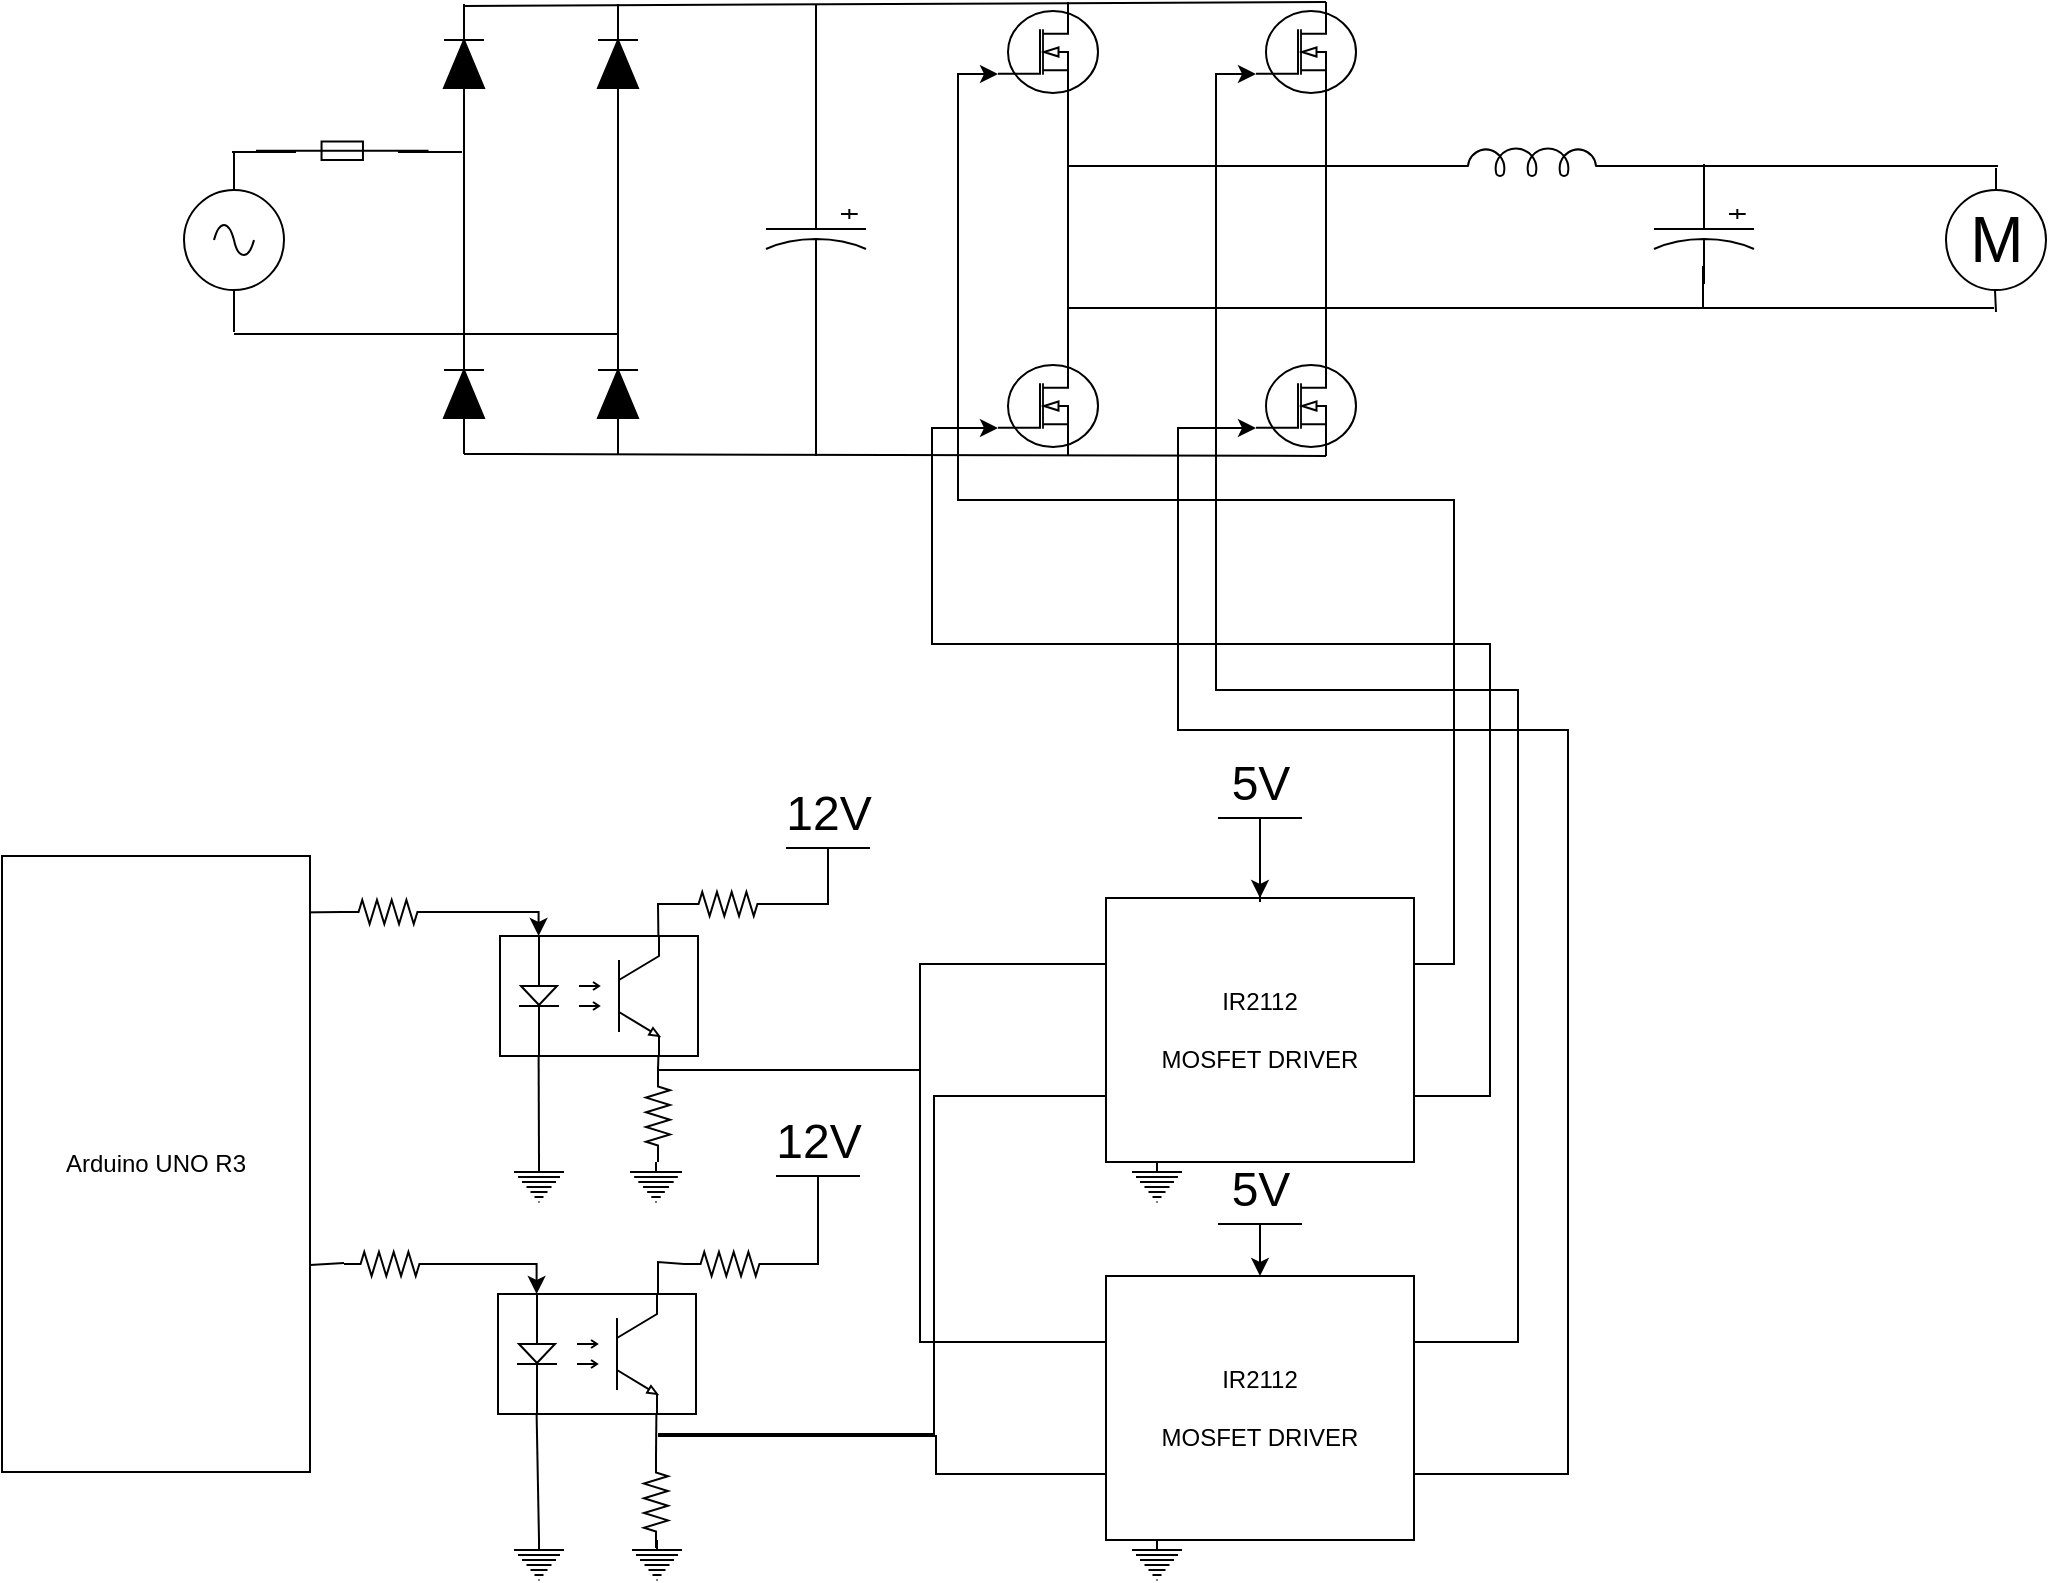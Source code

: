 <mxfile version="24.2.5" type="device">
  <diagram name="Page-1" id="odI71FI-k5_I-Ctqb9nj">
    <mxGraphModel dx="1290" dy="621" grid="0" gridSize="10" guides="1" tooltips="1" connect="1" arrows="1" fold="1" page="1" pageScale="1" pageWidth="1169" pageHeight="827" math="0" shadow="0">
      <root>
        <mxCell id="0" />
        <mxCell id="1" parent="0" />
        <mxCell id="5NBc9oWkzswO13-B9Ay9-1" value="" style="pointerEvents=1;fillColor=strokeColor;verticalLabelPosition=bottom;shadow=0;dashed=0;align=center;html=1;verticalAlign=top;shape=mxgraph.electrical.diodes.diode;rotation=-90;" vertex="1" parent="1">
          <mxGeometry x="237" y="49" width="60" height="20" as="geometry" />
        </mxCell>
        <mxCell id="5NBc9oWkzswO13-B9Ay9-2" value="" style="pointerEvents=1;fillColor=strokeColor;verticalLabelPosition=bottom;shadow=0;dashed=0;align=center;html=1;verticalAlign=top;shape=mxgraph.electrical.diodes.diode;rotation=-90;" vertex="1" parent="1">
          <mxGeometry x="314" y="214" width="60" height="20" as="geometry" />
        </mxCell>
        <mxCell id="5NBc9oWkzswO13-B9Ay9-3" value="" style="pointerEvents=1;fillColor=strokeColor;verticalLabelPosition=bottom;shadow=0;dashed=0;align=center;html=1;verticalAlign=top;shape=mxgraph.electrical.diodes.diode;rotation=-90;" vertex="1" parent="1">
          <mxGeometry x="314" y="49" width="60" height="20" as="geometry" />
        </mxCell>
        <mxCell id="5NBc9oWkzswO13-B9Ay9-4" value="" style="pointerEvents=1;fillColor=strokeColor;verticalLabelPosition=bottom;shadow=0;dashed=0;align=center;html=1;verticalAlign=top;shape=mxgraph.electrical.diodes.diode;rotation=-90;" vertex="1" parent="1">
          <mxGeometry x="237" y="214" width="60" height="20" as="geometry" />
        </mxCell>
        <mxCell id="5NBc9oWkzswO13-B9Ay9-5" value="" style="verticalLabelPosition=bottom;shadow=0;dashed=0;align=center;html=1;verticalAlign=top;shape=mxgraph.electrical.mosfets1.n-channel_mosfet_1;" vertex="1" parent="1">
          <mxGeometry x="534" y="28" width="50" height="50" as="geometry" />
        </mxCell>
        <mxCell id="5NBc9oWkzswO13-B9Ay9-6" value="" style="verticalLabelPosition=bottom;shadow=0;dashed=0;align=center;html=1;verticalAlign=top;shape=mxgraph.electrical.mosfets1.n-channel_mosfet_1;" vertex="1" parent="1">
          <mxGeometry x="663" y="205" width="50" height="50" as="geometry" />
        </mxCell>
        <mxCell id="5NBc9oWkzswO13-B9Ay9-7" value="" style="verticalLabelPosition=bottom;shadow=0;dashed=0;align=center;html=1;verticalAlign=top;shape=mxgraph.electrical.mosfets1.n-channel_mosfet_1;" vertex="1" parent="1">
          <mxGeometry x="663" y="28" width="50" height="50" as="geometry" />
        </mxCell>
        <mxCell id="5NBc9oWkzswO13-B9Ay9-8" value="" style="verticalLabelPosition=bottom;shadow=0;dashed=0;align=center;html=1;verticalAlign=top;shape=mxgraph.electrical.mosfets1.n-channel_mosfet_1;" vertex="1" parent="1">
          <mxGeometry x="534" y="205" width="50" height="50" as="geometry" />
        </mxCell>
        <mxCell id="5NBc9oWkzswO13-B9Ay9-9" value="" style="pointerEvents=1;verticalLabelPosition=bottom;shadow=0;dashed=0;align=center;html=1;verticalAlign=top;shape=mxgraph.electrical.capacitors.capacitor_3;rotation=90;" vertex="1" parent="1">
          <mxGeometry x="418" y="119" width="50" height="50" as="geometry" />
        </mxCell>
        <mxCell id="5NBc9oWkzswO13-B9Ay9-10" value="" style="pointerEvents=1;verticalLabelPosition=bottom;shadow=0;dashed=0;align=center;html=1;verticalAlign=top;shape=mxgraph.electrical.inductors.inductor_5;" vertex="1" parent="1">
          <mxGeometry x="751" y="101" width="100" height="14" as="geometry" />
        </mxCell>
        <mxCell id="5NBc9oWkzswO13-B9Ay9-11" value="" style="pointerEvents=1;verticalLabelPosition=bottom;shadow=0;dashed=0;align=center;html=1;verticalAlign=top;shape=mxgraph.electrical.capacitors.capacitor_3;rotation=90;" vertex="1" parent="1">
          <mxGeometry x="862" y="119" width="50" height="50" as="geometry" />
        </mxCell>
        <mxCell id="5NBc9oWkzswO13-B9Ay9-12" value="" style="pointerEvents=1;verticalLabelPosition=bottom;shadow=0;dashed=0;align=center;html=1;verticalAlign=top;shape=mxgraph.electrical.signal_sources.source;aspect=fixed;points=[[0.5,0,0],[1,0.5,0],[0.5,1,0],[0,0.5,0]];elSignalType=ac;" vertex="1" parent="1">
          <mxGeometry x="127" y="122" width="50" height="50" as="geometry" />
        </mxCell>
        <mxCell id="5NBc9oWkzswO13-B9Ay9-13" value="M" style="verticalLabelPosition=middle;shadow=0;dashed=0;align=center;html=1;verticalAlign=middle;strokeWidth=1;shape=ellipse;fontSize=32;perimeter=ellipsePerimeter;" vertex="1" parent="1">
          <mxGeometry x="1008" y="122" width="50" height="50" as="geometry" />
        </mxCell>
        <mxCell id="5NBc9oWkzswO13-B9Ay9-14" value="" style="endArrow=none;html=1;rounded=0;exitX=0.5;exitY=0;exitDx=0;exitDy=0;exitPerimeter=0;" edge="1" parent="1" source="5NBc9oWkzswO13-B9Ay9-12">
          <mxGeometry width="50" height="50" relative="1" as="geometry">
            <mxPoint x="197" y="194" as="sourcePoint" />
            <mxPoint x="152" y="103" as="targetPoint" />
          </mxGeometry>
        </mxCell>
        <mxCell id="5NBc9oWkzswO13-B9Ay9-15" value="" style="endArrow=none;html=1;rounded=0;entryX=0.5;entryY=1;entryDx=0;entryDy=0;entryPerimeter=0;" edge="1" parent="1" target="5NBc9oWkzswO13-B9Ay9-12">
          <mxGeometry width="50" height="50" relative="1" as="geometry">
            <mxPoint x="152" y="193" as="sourcePoint" />
            <mxPoint x="151.5" y="182" as="targetPoint" />
          </mxGeometry>
        </mxCell>
        <mxCell id="5NBc9oWkzswO13-B9Ay9-16" value="" style="endArrow=none;html=1;rounded=0;entryX=0;entryY=0.5;entryDx=0;entryDy=0;entryPerimeter=0;exitX=1;exitY=0.5;exitDx=0;exitDy=0;exitPerimeter=0;" edge="1" parent="1" source="5NBc9oWkzswO13-B9Ay9-4" target="5NBc9oWkzswO13-B9Ay9-1">
          <mxGeometry width="50" height="50" relative="1" as="geometry">
            <mxPoint x="571" y="196" as="sourcePoint" />
            <mxPoint x="621" y="146" as="targetPoint" />
          </mxGeometry>
        </mxCell>
        <mxCell id="5NBc9oWkzswO13-B9Ay9-17" value="" style="endArrow=none;html=1;rounded=0;entryX=0;entryY=0.5;entryDx=0;entryDy=0;entryPerimeter=0;exitX=1;exitY=0.5;exitDx=0;exitDy=0;exitPerimeter=0;" edge="1" parent="1" source="5NBc9oWkzswO13-B9Ay9-2" target="5NBc9oWkzswO13-B9Ay9-3">
          <mxGeometry width="50" height="50" relative="1" as="geometry">
            <mxPoint x="287" y="181" as="sourcePoint" />
            <mxPoint x="337" y="131" as="targetPoint" />
          </mxGeometry>
        </mxCell>
        <mxCell id="5NBc9oWkzswO13-B9Ay9-18" value="" style="endArrow=none;html=1;rounded=0;entryX=0;entryY=0.5;entryDx=0;entryDy=0;entryPerimeter=0;exitX=0.7;exitY=1;exitDx=0;exitDy=0;exitPerimeter=0;" edge="1" parent="1" source="5NBc9oWkzswO13-B9Ay9-6" target="5NBc9oWkzswO13-B9Ay9-4">
          <mxGeometry width="50" height="50" relative="1" as="geometry">
            <mxPoint x="193" y="342" as="sourcePoint" />
            <mxPoint x="243" y="292" as="targetPoint" />
          </mxGeometry>
        </mxCell>
        <mxCell id="5NBc9oWkzswO13-B9Ay9-19" value="" style="endArrow=none;html=1;rounded=0;entryX=0;entryY=0.5;entryDx=0;entryDy=0;entryPerimeter=0;exitX=0.7;exitY=0;exitDx=0;exitDy=0;exitPerimeter=0;" edge="1" parent="1" source="5NBc9oWkzswO13-B9Ay9-7">
          <mxGeometry width="50" height="50" relative="1" as="geometry">
            <mxPoint x="703" y="29" as="sourcePoint" />
            <mxPoint x="267" y="30" as="targetPoint" />
          </mxGeometry>
        </mxCell>
        <mxCell id="5NBc9oWkzswO13-B9Ay9-20" value="" style="endArrow=none;html=1;rounded=0;entryX=0.7;entryY=1;entryDx=0;entryDy=0;entryPerimeter=0;exitX=0.7;exitY=0;exitDx=0;exitDy=0;exitPerimeter=0;" edge="1" parent="1" source="5NBc9oWkzswO13-B9Ay9-8" target="5NBc9oWkzswO13-B9Ay9-5">
          <mxGeometry width="50" height="50" relative="1" as="geometry">
            <mxPoint x="544" y="168" as="sourcePoint" />
            <mxPoint x="594" y="118" as="targetPoint" />
          </mxGeometry>
        </mxCell>
        <mxCell id="5NBc9oWkzswO13-B9Ay9-21" value="" style="endArrow=none;html=1;rounded=0;entryX=0.7;entryY=1;entryDx=0;entryDy=0;entryPerimeter=0;exitX=0.7;exitY=0;exitDx=0;exitDy=0;exitPerimeter=0;" edge="1" parent="1" source="5NBc9oWkzswO13-B9Ay9-6" target="5NBc9oWkzswO13-B9Ay9-7">
          <mxGeometry width="50" height="50" relative="1" as="geometry">
            <mxPoint x="704" y="211" as="sourcePoint" />
            <mxPoint x="704" y="82" as="targetPoint" />
          </mxGeometry>
        </mxCell>
        <mxCell id="5NBc9oWkzswO13-B9Ay9-22" value="" style="endArrow=none;html=1;rounded=0;exitX=0;exitY=0.5;exitDx=0;exitDy=0;exitPerimeter=0;" edge="1" parent="1" source="5NBc9oWkzswO13-B9Ay9-9">
          <mxGeometry width="50" height="50" relative="1" as="geometry">
            <mxPoint x="389" y="152" as="sourcePoint" />
            <mxPoint x="443" y="29" as="targetPoint" />
          </mxGeometry>
        </mxCell>
        <mxCell id="5NBc9oWkzswO13-B9Ay9-23" value="" style="endArrow=none;html=1;rounded=0;entryX=1;entryY=0.5;entryDx=0;entryDy=0;entryPerimeter=0;" edge="1" parent="1" target="5NBc9oWkzswO13-B9Ay9-9">
          <mxGeometry width="50" height="50" relative="1" as="geometry">
            <mxPoint x="443" y="255" as="sourcePoint" />
            <mxPoint x="442.5" y="173" as="targetPoint" />
          </mxGeometry>
        </mxCell>
        <mxCell id="5NBc9oWkzswO13-B9Ay9-25" value="" style="endArrow=none;html=1;rounded=0;exitX=1;exitY=0.5;exitDx=0;exitDy=0;exitPerimeter=0;" edge="1" parent="1" source="5NBc9oWkzswO13-B9Ay9-2">
          <mxGeometry width="50" height="50" relative="1" as="geometry">
            <mxPoint x="267" y="207" as="sourcePoint" />
            <mxPoint x="152" y="194" as="targetPoint" />
          </mxGeometry>
        </mxCell>
        <mxCell id="5NBc9oWkzswO13-B9Ay9-26" value="" style="endArrow=none;html=1;rounded=0;exitX=1;exitY=0.5;exitDx=0;exitDy=0;exitPerimeter=0;" edge="1" parent="1">
          <mxGeometry width="50" height="50" relative="1" as="geometry">
            <mxPoint x="761" y="110" as="sourcePoint" />
            <mxPoint x="569" y="110" as="targetPoint" />
          </mxGeometry>
        </mxCell>
        <mxCell id="5NBc9oWkzswO13-B9Ay9-27" value="" style="endArrow=none;html=1;rounded=0;" edge="1" parent="1">
          <mxGeometry width="50" height="50" relative="1" as="geometry">
            <mxPoint x="889" y="181" as="sourcePoint" />
            <mxPoint x="569" y="181" as="targetPoint" />
          </mxGeometry>
        </mxCell>
        <mxCell id="5NBc9oWkzswO13-B9Ay9-28" value="" style="endArrow=none;html=1;rounded=0;entryX=0;entryY=0.5;entryDx=0;entryDy=0;entryPerimeter=0;" edge="1" parent="1" target="5NBc9oWkzswO13-B9Ay9-11">
          <mxGeometry width="50" height="50" relative="1" as="geometry">
            <mxPoint x="887" y="109" as="sourcePoint" />
            <mxPoint x="897" y="220" as="targetPoint" />
          </mxGeometry>
        </mxCell>
        <mxCell id="5NBc9oWkzswO13-B9Ay9-29" value="" style="endArrow=none;html=1;rounded=0;" edge="1" parent="1">
          <mxGeometry width="50" height="50" relative="1" as="geometry">
            <mxPoint x="966" y="110" as="sourcePoint" />
            <mxPoint x="851" y="110" as="targetPoint" />
          </mxGeometry>
        </mxCell>
        <mxCell id="5NBc9oWkzswO13-B9Ay9-30" value="" style="endArrow=none;html=1;rounded=0;" edge="1" parent="1">
          <mxGeometry width="50" height="50" relative="1" as="geometry">
            <mxPoint x="1034" y="110" as="sourcePoint" />
            <mxPoint x="962" y="110" as="targetPoint" />
          </mxGeometry>
        </mxCell>
        <mxCell id="5NBc9oWkzswO13-B9Ay9-31" value="" style="endArrow=none;html=1;rounded=0;" edge="1" parent="1">
          <mxGeometry width="50" height="50" relative="1" as="geometry">
            <mxPoint x="1032" y="181" as="sourcePoint" />
            <mxPoint x="888" y="181" as="targetPoint" />
          </mxGeometry>
        </mxCell>
        <mxCell id="5NBc9oWkzswO13-B9Ay9-32" value="" style="endArrow=none;html=1;rounded=0;entryX=0.5;entryY=1;entryDx=0;entryDy=0;entryPerimeter=0;" edge="1" parent="1">
          <mxGeometry width="50" height="50" relative="1" as="geometry">
            <mxPoint x="886.5" y="181" as="sourcePoint" />
            <mxPoint x="886.5" y="160" as="targetPoint" />
          </mxGeometry>
        </mxCell>
        <mxCell id="5NBc9oWkzswO13-B9Ay9-33" value="" style="endArrow=none;html=1;rounded=0;" edge="1" parent="1">
          <mxGeometry width="50" height="50" relative="1" as="geometry">
            <mxPoint x="1033" y="122" as="sourcePoint" />
            <mxPoint x="1033" y="111" as="targetPoint" />
          </mxGeometry>
        </mxCell>
        <mxCell id="5NBc9oWkzswO13-B9Ay9-34" value="" style="endArrow=none;html=1;rounded=0;" edge="1" parent="1">
          <mxGeometry width="50" height="50" relative="1" as="geometry">
            <mxPoint x="1033" y="183" as="sourcePoint" />
            <mxPoint x="1032.5" y="172" as="targetPoint" />
          </mxGeometry>
        </mxCell>
        <mxCell id="5NBc9oWkzswO13-B9Ay9-35" value="" style="verticalLabelPosition=bottom;shadow=0;dashed=0;align=center;html=1;verticalAlign=top;shape=mxgraph.electrical.opto_electronics.opto-coupler;" vertex="1" parent="1">
          <mxGeometry x="285" y="495" width="99" height="60" as="geometry" />
        </mxCell>
        <mxCell id="5NBc9oWkzswO13-B9Ay9-36" value="" style="verticalLabelPosition=bottom;shadow=0;dashed=0;align=center;html=1;verticalAlign=top;shape=mxgraph.electrical.opto_electronics.opto-coupler;" vertex="1" parent="1">
          <mxGeometry x="284" y="674" width="99" height="60" as="geometry" />
        </mxCell>
        <mxCell id="5NBc9oWkzswO13-B9Ay9-41" value="" style="html=1;shape=mxgraph.electrical.electro-mechanical.fuse2;aspect=fixed;elSwitchState=on;" vertex="1" parent="1">
          <mxGeometry x="163" y="84" width="86.25" height="23" as="geometry" />
        </mxCell>
        <mxCell id="5NBc9oWkzswO13-B9Ay9-43" value="" style="endArrow=none;html=1;rounded=0;" edge="1" parent="1">
          <mxGeometry width="50" height="50" relative="1" as="geometry">
            <mxPoint x="183" y="103" as="sourcePoint" />
            <mxPoint x="151" y="103" as="targetPoint" />
          </mxGeometry>
        </mxCell>
        <mxCell id="5NBc9oWkzswO13-B9Ay9-44" value="" style="endArrow=none;html=1;rounded=0;" edge="1" parent="1">
          <mxGeometry width="50" height="50" relative="1" as="geometry">
            <mxPoint x="266" y="103" as="sourcePoint" />
            <mxPoint x="234" y="103" as="targetPoint" />
          </mxGeometry>
        </mxCell>
        <mxCell id="5NBc9oWkzswO13-B9Ay9-45" value="" style="pointerEvents=1;verticalLabelPosition=bottom;shadow=0;dashed=0;align=center;html=1;verticalAlign=top;shape=mxgraph.electrical.signal_sources.protective_earth;" vertex="1" parent="1">
          <mxGeometry x="292" y="608" width="25" height="20" as="geometry" />
        </mxCell>
        <mxCell id="5NBc9oWkzswO13-B9Ay9-46" value="" style="pointerEvents=1;verticalLabelPosition=bottom;shadow=0;dashed=0;align=center;html=1;verticalAlign=top;shape=mxgraph.electrical.signal_sources.protective_earth;" vertex="1" parent="1">
          <mxGeometry x="292" y="797" width="25" height="20" as="geometry" />
        </mxCell>
        <mxCell id="5NBc9oWkzswO13-B9Ay9-53" value="" style="pointerEvents=1;verticalLabelPosition=bottom;shadow=0;dashed=0;align=center;html=1;verticalAlign=top;shape=mxgraph.electrical.signal_sources.protective_earth;" vertex="1" parent="1">
          <mxGeometry x="351" y="797" width="25" height="20" as="geometry" />
        </mxCell>
        <mxCell id="5NBc9oWkzswO13-B9Ay9-54" value="12V" style="verticalLabelPosition=top;verticalAlign=bottom;shape=mxgraph.electrical.signal_sources.vdd;shadow=0;dashed=0;align=center;strokeWidth=1;fontSize=24;html=1;flipV=1;" vertex="1" parent="1">
          <mxGeometry x="428" y="451" width="42" height="22" as="geometry" />
        </mxCell>
        <mxCell id="5NBc9oWkzswO13-B9Ay9-55" value="" style="pointerEvents=1;verticalLabelPosition=bottom;shadow=0;dashed=0;align=center;html=1;verticalAlign=top;shape=mxgraph.electrical.resistors.resistor_2;" vertex="1" parent="1">
          <mxGeometry x="206" y="477" width="46" height="12" as="geometry" />
        </mxCell>
        <mxCell id="5NBc9oWkzswO13-B9Ay9-56" value="" style="pointerEvents=1;verticalLabelPosition=bottom;shadow=0;dashed=0;align=center;html=1;verticalAlign=top;shape=mxgraph.electrical.resistors.resistor_2;" vertex="1" parent="1">
          <mxGeometry x="207" y="653" width="46" height="12" as="geometry" />
        </mxCell>
        <mxCell id="5NBc9oWkzswO13-B9Ay9-57" value="" style="endArrow=none;html=1;rounded=0;exitX=0.989;exitY=0.127;exitDx=0;exitDy=0;exitPerimeter=0;entryX=0;entryY=0.5;entryDx=0;entryDy=0;entryPerimeter=0;" edge="1" parent="1" target="5NBc9oWkzswO13-B9Ay9-55">
          <mxGeometry width="50" height="50" relative="1" as="geometry">
            <mxPoint x="183.251" y="483.193" as="sourcePoint" />
            <mxPoint x="651" y="414" as="targetPoint" />
          </mxGeometry>
        </mxCell>
        <mxCell id="5NBc9oWkzswO13-B9Ay9-58" value="" style="endArrow=none;html=1;rounded=0;exitX=0.989;exitY=0.127;exitDx=0;exitDy=0;exitPerimeter=0;entryX=0;entryY=0.5;entryDx=0;entryDy=0;entryPerimeter=0;" edge="1" parent="1">
          <mxGeometry width="50" height="50" relative="1" as="geometry">
            <mxPoint x="190" y="659.5" as="sourcePoint" />
            <mxPoint x="207" y="658.5" as="targetPoint" />
          </mxGeometry>
        </mxCell>
        <mxCell id="5NBc9oWkzswO13-B9Ay9-59" style="edgeStyle=orthogonalEdgeStyle;rounded=0;orthogonalLoop=1;jettySize=auto;html=1;exitX=1;exitY=0.5;exitDx=0;exitDy=0;exitPerimeter=0;entryX=0.195;entryY=0;entryDx=0;entryDy=0;entryPerimeter=0;" edge="1" parent="1" source="5NBc9oWkzswO13-B9Ay9-55" target="5NBc9oWkzswO13-B9Ay9-35">
          <mxGeometry relative="1" as="geometry">
            <Array as="points">
              <mxPoint x="304" y="483" />
            </Array>
          </mxGeometry>
        </mxCell>
        <mxCell id="5NBc9oWkzswO13-B9Ay9-60" style="edgeStyle=orthogonalEdgeStyle;rounded=0;orthogonalLoop=1;jettySize=auto;html=1;exitX=1;exitY=0.5;exitDx=0;exitDy=0;exitPerimeter=0;entryX=0.195;entryY=0;entryDx=0;entryDy=0;entryPerimeter=0;" edge="1" parent="1" source="5NBc9oWkzswO13-B9Ay9-56" target="5NBc9oWkzswO13-B9Ay9-36">
          <mxGeometry relative="1" as="geometry">
            <Array as="points">
              <mxPoint x="303" y="659" />
            </Array>
          </mxGeometry>
        </mxCell>
        <mxCell id="5NBc9oWkzswO13-B9Ay9-62" value="" style="pointerEvents=1;verticalLabelPosition=bottom;shadow=0;dashed=0;align=center;html=1;verticalAlign=top;shape=mxgraph.electrical.resistors.resistor_2;" vertex="1" parent="1">
          <mxGeometry x="376" y="473" width="46" height="12" as="geometry" />
        </mxCell>
        <mxCell id="5NBc9oWkzswO13-B9Ay9-63" value="" style="endArrow=none;html=1;rounded=0;exitX=0;exitY=0.5;exitDx=0;exitDy=0;exitPerimeter=0;entryX=0.8;entryY=0;entryDx=0;entryDy=0;entryPerimeter=0;" edge="1" parent="1" source="5NBc9oWkzswO13-B9Ay9-62" target="5NBc9oWkzswO13-B9Ay9-35">
          <mxGeometry width="50" height="50" relative="1" as="geometry">
            <mxPoint x="338" y="463" as="sourcePoint" />
            <mxPoint x="146" y="463" as="targetPoint" />
            <Array as="points">
              <mxPoint x="364" y="479" />
            </Array>
          </mxGeometry>
        </mxCell>
        <mxCell id="5NBc9oWkzswO13-B9Ay9-64" value="" style="endArrow=none;html=1;rounded=0;exitX=1;exitY=0.5;exitDx=0;exitDy=0;exitPerimeter=0;entryX=0.5;entryY=0;entryDx=0;entryDy=0;entryPerimeter=0;" edge="1" parent="1" source="5NBc9oWkzswO13-B9Ay9-62" target="5NBc9oWkzswO13-B9Ay9-54">
          <mxGeometry width="50" height="50" relative="1" as="geometry">
            <mxPoint x="374" y="365" as="sourcePoint" />
            <mxPoint x="182" y="365" as="targetPoint" />
            <Array as="points">
              <mxPoint x="449" y="479" />
            </Array>
          </mxGeometry>
        </mxCell>
        <mxCell id="5NBc9oWkzswO13-B9Ay9-65" value="" style="pointerEvents=1;verticalLabelPosition=bottom;shadow=0;dashed=0;align=center;html=1;verticalAlign=top;shape=mxgraph.electrical.resistors.resistor_2;" vertex="1" parent="1">
          <mxGeometry x="377" y="653" width="46" height="12" as="geometry" />
        </mxCell>
        <mxCell id="5NBc9oWkzswO13-B9Ay9-66" value="Arduino UNO R3" style="rounded=0;whiteSpace=wrap;html=1;" vertex="1" parent="1">
          <mxGeometry x="36" y="455" width="154" height="308" as="geometry" />
        </mxCell>
        <mxCell id="5NBc9oWkzswO13-B9Ay9-67" value="12V" style="verticalLabelPosition=top;verticalAlign=bottom;shape=mxgraph.electrical.signal_sources.vdd;shadow=0;dashed=0;align=center;strokeWidth=1;fontSize=24;html=1;flipV=1;" vertex="1" parent="1">
          <mxGeometry x="423" y="615" width="42" height="22" as="geometry" />
        </mxCell>
        <mxCell id="5NBc9oWkzswO13-B9Ay9-69" value="" style="pointerEvents=1;verticalLabelPosition=bottom;shadow=0;dashed=0;align=center;html=1;verticalAlign=top;shape=mxgraph.electrical.resistors.resistor_2;rotation=90;" vertex="1" parent="1">
          <mxGeometry x="341" y="579" width="46" height="12" as="geometry" />
        </mxCell>
        <mxCell id="5NBc9oWkzswO13-B9Ay9-70" value="" style="endArrow=none;html=1;rounded=0;exitX=0;exitY=0.5;exitDx=0;exitDy=0;exitPerimeter=0;entryX=0.8;entryY=0;entryDx=0;entryDy=0;entryPerimeter=0;" edge="1" parent="1" source="5NBc9oWkzswO13-B9Ay9-65">
          <mxGeometry width="50" height="50" relative="1" as="geometry">
            <mxPoint x="376" y="658" as="sourcePoint" />
            <mxPoint x="364" y="674" as="targetPoint" />
            <Array as="points">
              <mxPoint x="364" y="658" />
            </Array>
          </mxGeometry>
        </mxCell>
        <mxCell id="5NBc9oWkzswO13-B9Ay9-71" value="" style="endArrow=none;html=1;rounded=0;exitX=0.5;exitY=0;exitDx=0;exitDy=0;exitPerimeter=0;entryX=1;entryY=0.5;entryDx=0;entryDy=0;entryPerimeter=0;" edge="1" parent="1" source="5NBc9oWkzswO13-B9Ay9-67" target="5NBc9oWkzswO13-B9Ay9-65">
          <mxGeometry width="50" height="50" relative="1" as="geometry">
            <mxPoint x="448" y="665" as="sourcePoint" />
            <mxPoint x="436" y="681" as="targetPoint" />
            <Array as="points">
              <mxPoint x="444" y="659" />
            </Array>
          </mxGeometry>
        </mxCell>
        <mxCell id="5NBc9oWkzswO13-B9Ay9-73" value="" style="endArrow=none;html=1;rounded=0;exitX=0.8;exitY=1;exitDx=0;exitDy=0;exitPerimeter=0;entryX=0;entryY=0.5;entryDx=0;entryDy=0;entryPerimeter=0;" edge="1" parent="1" source="5NBc9oWkzswO13-B9Ay9-35" target="5NBc9oWkzswO13-B9Ay9-69">
          <mxGeometry width="50" height="50" relative="1" as="geometry">
            <mxPoint x="399" y="571" as="sourcePoint" />
            <mxPoint x="437" y="571" as="targetPoint" />
            <Array as="points" />
          </mxGeometry>
        </mxCell>
        <mxCell id="5NBc9oWkzswO13-B9Ay9-74" value="" style="pointerEvents=1;verticalLabelPosition=bottom;shadow=0;dashed=0;align=center;html=1;verticalAlign=top;shape=mxgraph.electrical.signal_sources.protective_earth;" vertex="1" parent="1">
          <mxGeometry x="350" y="608" width="26" height="20" as="geometry" />
        </mxCell>
        <mxCell id="5NBc9oWkzswO13-B9Ay9-76" value="" style="endArrow=none;html=1;rounded=0;entryX=0.195;entryY=1;entryDx=0;entryDy=0;entryPerimeter=0;exitX=0.5;exitY=0;exitDx=0;exitDy=0;exitPerimeter=0;" edge="1" parent="1" source="5NBc9oWkzswO13-B9Ay9-45" target="5NBc9oWkzswO13-B9Ay9-35">
          <mxGeometry width="50" height="50" relative="1" as="geometry">
            <mxPoint x="304" y="660" as="sourcePoint" />
            <mxPoint x="304" y="555" as="targetPoint" />
          </mxGeometry>
        </mxCell>
        <mxCell id="5NBc9oWkzswO13-B9Ay9-77" value="" style="endArrow=none;html=1;rounded=0;entryX=0.195;entryY=1;entryDx=0;entryDy=0;entryPerimeter=0;exitX=0.5;exitY=0;exitDx=0;exitDy=0;exitPerimeter=0;" edge="1" parent="1" source="5NBc9oWkzswO13-B9Ay9-46" target="5NBc9oWkzswO13-B9Ay9-36">
          <mxGeometry width="50" height="50" relative="1" as="geometry">
            <mxPoint x="292" y="787" as="sourcePoint" />
            <mxPoint x="291" y="734" as="targetPoint" />
          </mxGeometry>
        </mxCell>
        <mxCell id="5NBc9oWkzswO13-B9Ay9-79" value="" style="pointerEvents=1;verticalLabelPosition=bottom;shadow=0;dashed=0;align=center;html=1;verticalAlign=top;shape=mxgraph.electrical.resistors.resistor_2;rotation=90;" vertex="1" parent="1">
          <mxGeometry x="340" y="772" width="46" height="12" as="geometry" />
        </mxCell>
        <mxCell id="5NBc9oWkzswO13-B9Ay9-81" value="" style="endArrow=none;html=1;rounded=0;exitX=0;exitY=0.5;exitDx=0;exitDy=0;exitPerimeter=0;entryX=0.8;entryY=1;entryDx=0;entryDy=0;entryPerimeter=0;" edge="1" parent="1" source="5NBc9oWkzswO13-B9Ay9-79" target="5NBc9oWkzswO13-B9Ay9-36">
          <mxGeometry width="50" height="50" relative="1" as="geometry">
            <mxPoint x="436" y="790" as="sourcePoint" />
            <mxPoint x="486" y="740" as="targetPoint" />
          </mxGeometry>
        </mxCell>
        <mxCell id="5NBc9oWkzswO13-B9Ay9-82" value="IR2112&lt;br&gt;&lt;br&gt;MOSFET DRIVER" style="rounded=0;whiteSpace=wrap;html=1;" vertex="1" parent="1">
          <mxGeometry x="588" y="476" width="154" height="132" as="geometry" />
        </mxCell>
        <mxCell id="5NBc9oWkzswO13-B9Ay9-83" value="IR2112&lt;br&gt;&lt;br&gt;MOSFET DRIVER" style="rounded=0;whiteSpace=wrap;html=1;" vertex="1" parent="1">
          <mxGeometry x="588" y="665" width="154" height="132" as="geometry" />
        </mxCell>
        <mxCell id="5NBc9oWkzswO13-B9Ay9-84" value="" style="endArrow=none;html=1;rounded=0;entryX=0;entryY=0.25;entryDx=0;entryDy=0;exitX=0;exitY=0.5;exitDx=0;exitDy=0;exitPerimeter=0;" edge="1" parent="1" source="5NBc9oWkzswO13-B9Ay9-69" target="5NBc9oWkzswO13-B9Ay9-82">
          <mxGeometry width="50" height="50" relative="1" as="geometry">
            <mxPoint x="523" y="599" as="sourcePoint" />
            <mxPoint x="573" y="549" as="targetPoint" />
            <Array as="points">
              <mxPoint x="495" y="562" />
              <mxPoint x="495" y="509" />
            </Array>
          </mxGeometry>
        </mxCell>
        <mxCell id="5NBc9oWkzswO13-B9Ay9-86" value="" style="endArrow=none;html=1;rounded=0;entryX=0;entryY=0.75;entryDx=0;entryDy=0;" edge="1" parent="1" target="5NBc9oWkzswO13-B9Ay9-82">
          <mxGeometry width="50" height="50" relative="1" as="geometry">
            <mxPoint x="364" y="744" as="sourcePoint" />
            <mxPoint x="598" y="519" as="targetPoint" />
            <Array as="points">
              <mxPoint x="502" y="744" />
              <mxPoint x="502" y="575" />
            </Array>
          </mxGeometry>
        </mxCell>
        <mxCell id="5NBc9oWkzswO13-B9Ay9-87" value="" style="endArrow=none;html=1;rounded=0;entryX=0;entryY=0.25;entryDx=0;entryDy=0;exitX=0;exitY=0.5;exitDx=0;exitDy=0;exitPerimeter=0;" edge="1" parent="1" target="5NBc9oWkzswO13-B9Ay9-83">
          <mxGeometry width="50" height="50" relative="1" as="geometry">
            <mxPoint x="364" y="562" as="sourcePoint" />
            <mxPoint x="588" y="509" as="targetPoint" />
            <Array as="points">
              <mxPoint x="495" y="562" />
              <mxPoint x="495" y="698" />
            </Array>
          </mxGeometry>
        </mxCell>
        <mxCell id="5NBc9oWkzswO13-B9Ay9-88" value="" style="endArrow=none;html=1;rounded=0;exitX=0;exitY=0.5;exitDx=0;exitDy=0;exitPerimeter=0;entryX=0;entryY=0.75;entryDx=0;entryDy=0;" edge="1" parent="1" target="5NBc9oWkzswO13-B9Ay9-83">
          <mxGeometry width="50" height="50" relative="1" as="geometry">
            <mxPoint x="364" y="745" as="sourcePoint" />
            <mxPoint x="588" y="881" as="targetPoint" />
            <Array as="points">
              <mxPoint x="503" y="745" />
              <mxPoint x="503" y="764" />
            </Array>
          </mxGeometry>
        </mxCell>
        <mxCell id="5NBc9oWkzswO13-B9Ay9-90" style="edgeStyle=orthogonalEdgeStyle;rounded=0;orthogonalLoop=1;jettySize=auto;html=1;exitX=0.5;exitY=0;exitDx=0;exitDy=0;exitPerimeter=0;" edge="1" parent="1" source="5NBc9oWkzswO13-B9Ay9-89" target="5NBc9oWkzswO13-B9Ay9-82">
          <mxGeometry relative="1" as="geometry" />
        </mxCell>
        <mxCell id="5NBc9oWkzswO13-B9Ay9-89" value="5V" style="verticalLabelPosition=top;verticalAlign=bottom;shape=mxgraph.electrical.signal_sources.vdd;shadow=0;dashed=0;align=center;strokeWidth=1;fontSize=24;html=1;flipV=1;" vertex="1" parent="1">
          <mxGeometry x="644" y="436" width="42" height="22" as="geometry" />
        </mxCell>
        <mxCell id="5NBc9oWkzswO13-B9Ay9-94" style="edgeStyle=orthogonalEdgeStyle;rounded=0;orthogonalLoop=1;jettySize=auto;html=1;exitX=0.5;exitY=0;exitDx=0;exitDy=0;exitPerimeter=0;entryX=0.5;entryY=0;entryDx=0;entryDy=0;" edge="1" parent="1" source="5NBc9oWkzswO13-B9Ay9-93" target="5NBc9oWkzswO13-B9Ay9-83">
          <mxGeometry relative="1" as="geometry" />
        </mxCell>
        <mxCell id="5NBc9oWkzswO13-B9Ay9-93" value="5V" style="verticalLabelPosition=top;verticalAlign=bottom;shape=mxgraph.electrical.signal_sources.vdd;shadow=0;dashed=0;align=center;strokeWidth=1;fontSize=24;html=1;flipV=1;" vertex="1" parent="1">
          <mxGeometry x="644" y="639" width="42" height="22" as="geometry" />
        </mxCell>
        <mxCell id="5NBc9oWkzswO13-B9Ay9-95" value="" style="pointerEvents=1;verticalLabelPosition=bottom;shadow=0;dashed=0;align=center;html=1;verticalAlign=top;shape=mxgraph.electrical.signal_sources.protective_earth;" vertex="1" parent="1">
          <mxGeometry x="601" y="608" width="25" height="20" as="geometry" />
        </mxCell>
        <mxCell id="5NBc9oWkzswO13-B9Ay9-96" value="" style="pointerEvents=1;verticalLabelPosition=bottom;shadow=0;dashed=0;align=center;html=1;verticalAlign=top;shape=mxgraph.electrical.signal_sources.protective_earth;" vertex="1" parent="1">
          <mxGeometry x="601" y="797" width="25" height="20" as="geometry" />
        </mxCell>
        <mxCell id="5NBc9oWkzswO13-B9Ay9-97" style="edgeStyle=orthogonalEdgeStyle;rounded=0;orthogonalLoop=1;jettySize=auto;html=1;exitX=1;exitY=0.25;exitDx=0;exitDy=0;entryX=0;entryY=0.72;entryDx=0;entryDy=0;entryPerimeter=0;" edge="1" parent="1" source="5NBc9oWkzswO13-B9Ay9-82" target="5NBc9oWkzswO13-B9Ay9-5">
          <mxGeometry relative="1" as="geometry" />
        </mxCell>
        <mxCell id="5NBc9oWkzswO13-B9Ay9-98" style="edgeStyle=orthogonalEdgeStyle;rounded=0;orthogonalLoop=1;jettySize=auto;html=1;exitX=1;exitY=0.75;exitDx=0;exitDy=0;entryX=0;entryY=0.72;entryDx=0;entryDy=0;entryPerimeter=0;" edge="1" parent="1" source="5NBc9oWkzswO13-B9Ay9-82" target="5NBc9oWkzswO13-B9Ay9-8">
          <mxGeometry relative="1" as="geometry">
            <Array as="points">
              <mxPoint x="780" y="575" />
              <mxPoint x="780" y="349" />
              <mxPoint x="501" y="349" />
              <mxPoint x="501" y="241" />
            </Array>
          </mxGeometry>
        </mxCell>
        <mxCell id="5NBc9oWkzswO13-B9Ay9-99" style="edgeStyle=orthogonalEdgeStyle;rounded=0;orthogonalLoop=1;jettySize=auto;html=1;exitX=1;exitY=0.25;exitDx=0;exitDy=0;entryX=0;entryY=0.72;entryDx=0;entryDy=0;entryPerimeter=0;" edge="1" parent="1" source="5NBc9oWkzswO13-B9Ay9-83" target="5NBc9oWkzswO13-B9Ay9-7">
          <mxGeometry relative="1" as="geometry">
            <Array as="points">
              <mxPoint x="794" y="698" />
              <mxPoint x="794" y="372" />
              <mxPoint x="643" y="372" />
              <mxPoint x="643" y="64" />
            </Array>
          </mxGeometry>
        </mxCell>
        <mxCell id="5NBc9oWkzswO13-B9Ay9-100" style="edgeStyle=orthogonalEdgeStyle;rounded=0;orthogonalLoop=1;jettySize=auto;html=1;exitX=1;exitY=0.75;exitDx=0;exitDy=0;entryX=0;entryY=0.72;entryDx=0;entryDy=0;entryPerimeter=0;" edge="1" parent="1" source="5NBc9oWkzswO13-B9Ay9-83" target="5NBc9oWkzswO13-B9Ay9-6">
          <mxGeometry relative="1" as="geometry">
            <Array as="points">
              <mxPoint x="819" y="764" />
              <mxPoint x="819" y="392" />
              <mxPoint x="624" y="392" />
              <mxPoint x="624" y="241" />
            </Array>
          </mxGeometry>
        </mxCell>
      </root>
    </mxGraphModel>
  </diagram>
</mxfile>

